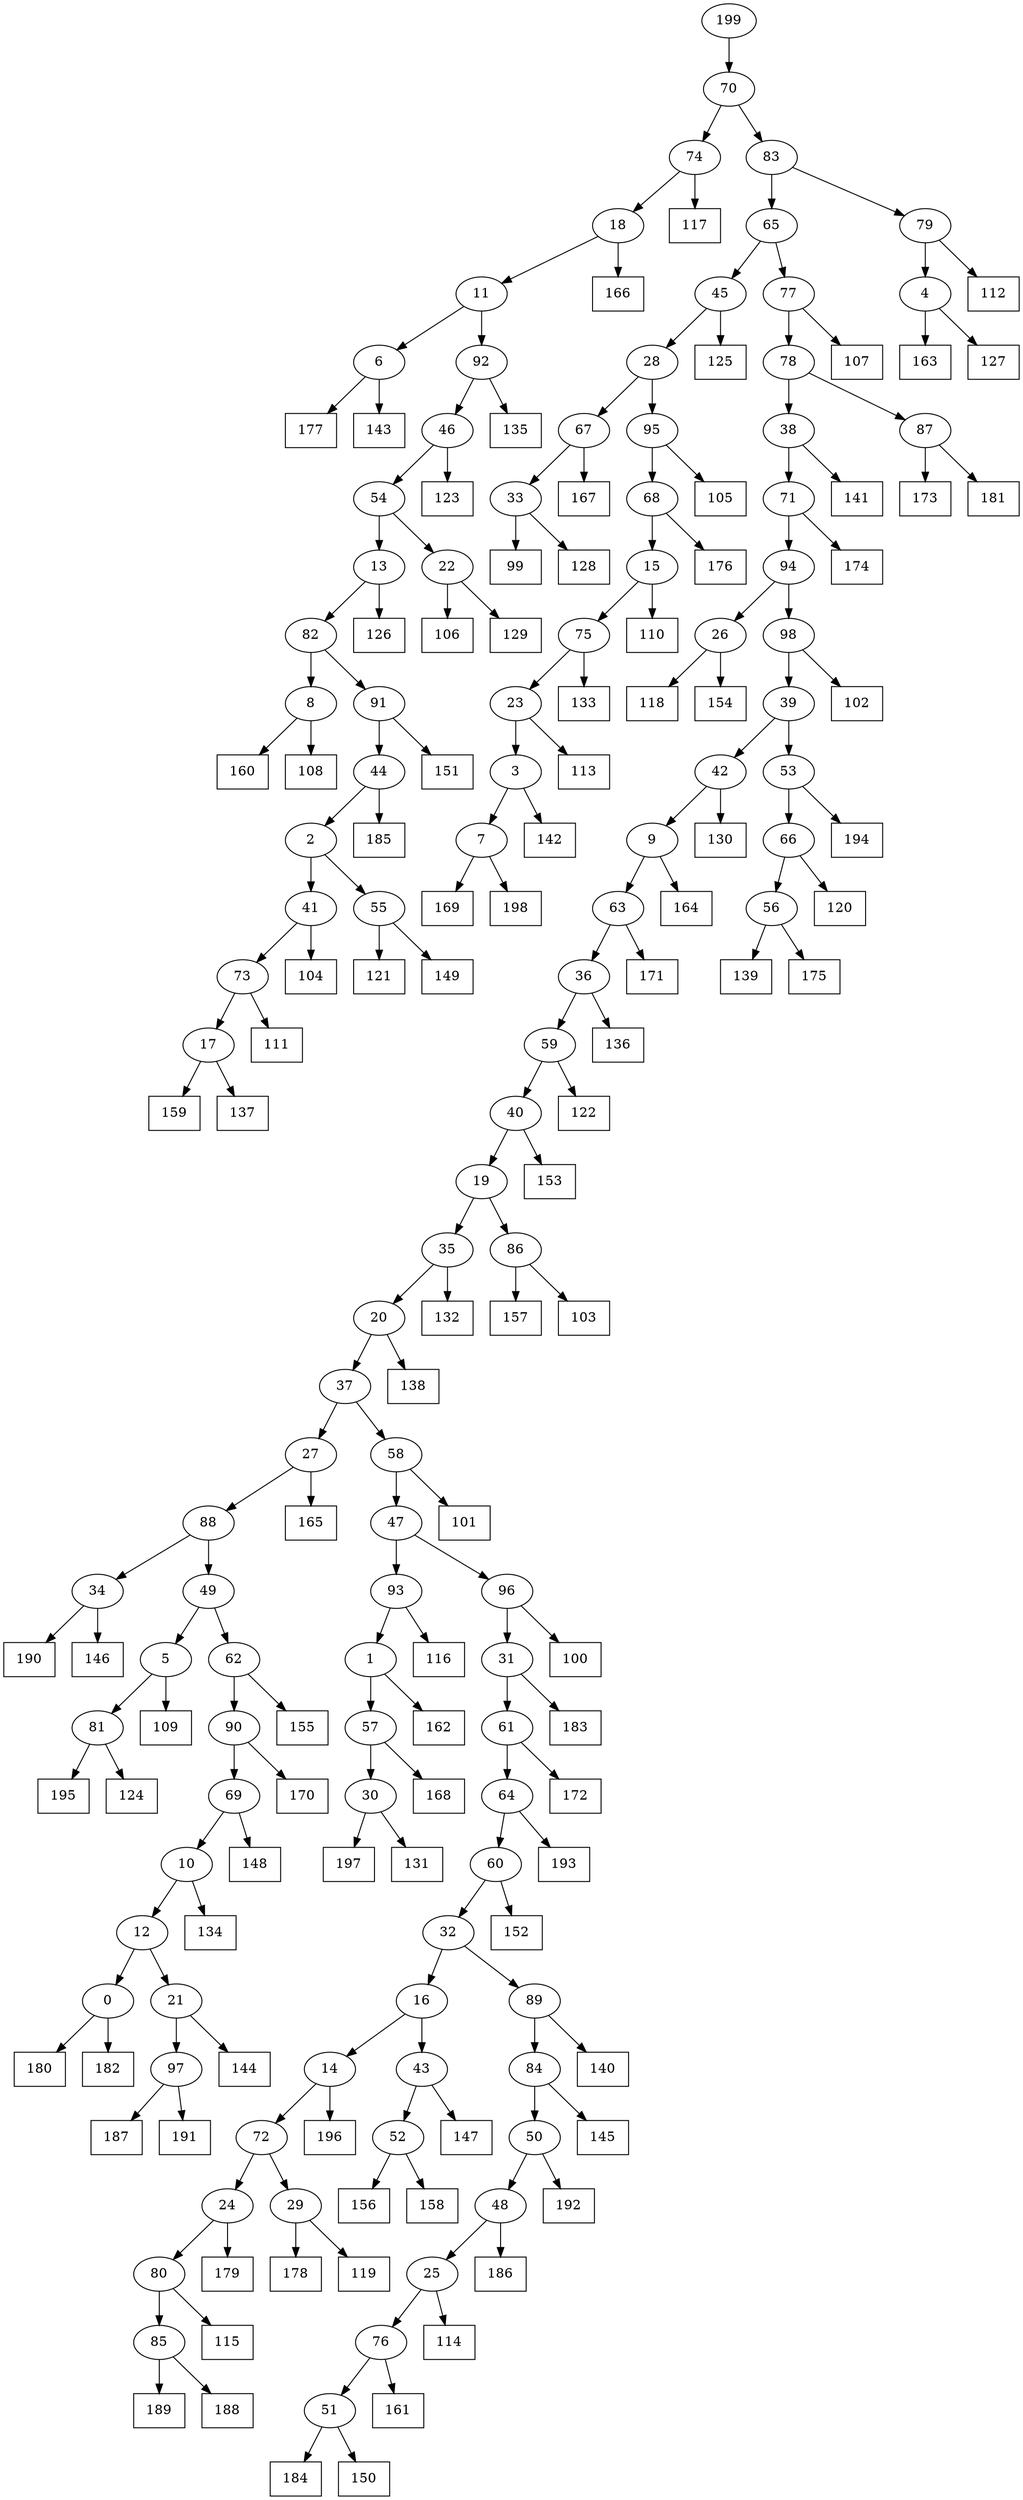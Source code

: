 digraph G {
0[label="0"];
1[label="1"];
2[label="2"];
3[label="3"];
4[label="4"];
5[label="5"];
6[label="6"];
7[label="7"];
8[label="8"];
9[label="9"];
10[label="10"];
11[label="11"];
12[label="12"];
13[label="13"];
14[label="14"];
15[label="15"];
16[label="16"];
17[label="17"];
18[label="18"];
19[label="19"];
20[label="20"];
21[label="21"];
22[label="22"];
23[label="23"];
24[label="24"];
25[label="25"];
26[label="26"];
27[label="27"];
28[label="28"];
29[label="29"];
30[label="30"];
31[label="31"];
32[label="32"];
33[label="33"];
34[label="34"];
35[label="35"];
36[label="36"];
37[label="37"];
38[label="38"];
39[label="39"];
40[label="40"];
41[label="41"];
42[label="42"];
43[label="43"];
44[label="44"];
45[label="45"];
46[label="46"];
47[label="47"];
48[label="48"];
49[label="49"];
50[label="50"];
51[label="51"];
52[label="52"];
53[label="53"];
54[label="54"];
55[label="55"];
56[label="56"];
57[label="57"];
58[label="58"];
59[label="59"];
60[label="60"];
61[label="61"];
62[label="62"];
63[label="63"];
64[label="64"];
65[label="65"];
66[label="66"];
67[label="67"];
68[label="68"];
69[label="69"];
70[label="70"];
71[label="71"];
72[label="72"];
73[label="73"];
74[label="74"];
75[label="75"];
76[label="76"];
77[label="77"];
78[label="78"];
79[label="79"];
80[label="80"];
81[label="81"];
82[label="82"];
83[label="83"];
84[label="84"];
85[label="85"];
86[label="86"];
87[label="87"];
88[label="88"];
89[label="89"];
90[label="90"];
91[label="91"];
92[label="92"];
93[label="93"];
94[label="94"];
95[label="95"];
96[label="96"];
97[label="97"];
98[label="98"];
99[shape=box,label="193"];
100[shape=box,label="185"];
101[shape=box,label="179"];
102[shape=box,label="168"];
103[shape=box,label="101"];
104[shape=box,label="163"];
105[shape=box,label="115"];
106[shape=box,label="160"];
107[shape=box,label="135"];
108[shape=box,label="177"];
109[shape=box,label="155"];
110[shape=box,label="130"];
111[shape=box,label="169"];
112[shape=box,label="140"];
113[shape=box,label="167"];
114[shape=box,label="139"];
115[shape=box,label="125"];
116[shape=box,label="162"];
117[shape=box,label="173"];
118[shape=box,label="120"];
119[shape=box,label="113"];
120[shape=box,label="176"];
121[shape=box,label="132"];
122[shape=box,label="184"];
123[shape=box,label="192"];
124[shape=box,label="165"];
125[shape=box,label="178"];
126[shape=box,label="136"];
127[shape=box,label="141"];
128[shape=box,label="153"];
129[shape=box,label="186"];
130[shape=box,label="180"];
131[shape=box,label="174"];
132[shape=box,label="106"];
133[shape=box,label="195"];
134[shape=box,label="159"];
135[shape=box,label="133"];
136[shape=box,label="116"];
137[shape=box,label="164"];
138[shape=box,label="187"];
139[shape=box,label="148"];
140[shape=box,label="99"];
141[shape=box,label="156"];
142[shape=box,label="138"];
143[shape=box,label="145"];
144[shape=box,label="100"];
145[shape=box,label="137"];
146[shape=box,label="128"];
147[shape=box,label="119"];
148[shape=box,label="157"];
149[shape=box,label="151"];
150[shape=box,label="197"];
151[shape=box,label="190"];
152[shape=box,label="146"];
153[shape=box,label="181"];
154[shape=box,label="194"];
155[shape=box,label="108"];
156[shape=box,label="124"];
157[shape=box,label="109"];
158[shape=box,label="196"];
159[shape=box,label="189"];
160[shape=box,label="144"];
161[shape=box,label="127"];
162[shape=box,label="152"];
163[shape=box,label="118"];
164[shape=box,label="175"];
165[shape=box,label="114"];
166[shape=box,label="121"];
167[shape=box,label="142"];
168[shape=box,label="110"];
169[shape=box,label="161"];
170[shape=box,label="191"];
171[shape=box,label="183"];
172[shape=box,label="182"];
173[shape=box,label="188"];
174[shape=box,label="105"];
175[shape=box,label="150"];
176[shape=box,label="154"];
177[shape=box,label="170"];
178[shape=box,label="143"];
179[shape=box,label="171"];
180[shape=box,label="107"];
181[shape=box,label="134"];
182[shape=box,label="112"];
183[shape=box,label="126"];
184[shape=box,label="129"];
185[shape=box,label="123"];
186[shape=box,label="104"];
187[shape=box,label="158"];
188[shape=box,label="131"];
189[shape=box,label="172"];
190[shape=box,label="198"];
191[shape=box,label="166"];
192[shape=box,label="122"];
193[shape=box,label="149"];
194[shape=box,label="147"];
195[shape=box,label="117"];
196[shape=box,label="102"];
197[shape=box,label="111"];
198[shape=box,label="103"];
199[label="199"];
34->151 ;
59->192 ;
94->98 ;
32->89 ;
69->139 ;
1->116 ;
52->141 ;
55->166 ;
97->138 ;
53->154 ;
46->185 ;
89->84 ;
4->161 ;
75->23 ;
23->119 ;
13->183 ;
51->122 ;
40->128 ;
50->123 ;
56->164 ;
21->160 ;
70->83 ;
90->177 ;
5->81 ;
90->69 ;
59->40 ;
44->2 ;
71->94 ;
60->162 ;
29->125 ;
84->143 ;
71->131 ;
43->194 ;
25->76 ;
76->51 ;
22->132 ;
51->175 ;
61->189 ;
79->4 ;
30->188 ;
91->149 ;
10->12 ;
77->78 ;
13->82 ;
76->169 ;
3->167 ;
36->59 ;
79->182 ;
39->53 ;
95->174 ;
77->180 ;
25->165 ;
97->170 ;
199->70 ;
14->158 ;
18->191 ;
89->112 ;
93->136 ;
0->172 ;
37->27 ;
98->196 ;
86->148 ;
66->56 ;
56->114 ;
87->153 ;
63->36 ;
36->126 ;
84->50 ;
85->173 ;
67->113 ;
96->144 ;
47->96 ;
64->60 ;
58->47 ;
33->146 ;
33->140 ;
62->109 ;
26->176 ;
92->46 ;
17->145 ;
92->107 ;
81->133 ;
96->31 ;
31->171 ;
11->6 ;
6->108 ;
6->178 ;
57->30 ;
46->54 ;
68->15 ;
15->168 ;
39->42 ;
42->110 ;
38->127 ;
47->93 ;
93->1 ;
70->74 ;
80->105 ;
12->21 ;
50->48 ;
48->25 ;
4->104 ;
16->43 ;
43->52 ;
54->13 ;
15->75 ;
75->135 ;
27->88 ;
95->68 ;
68->120 ;
24->101 ;
80->85 ;
85->159 ;
45->28 ;
35->121 ;
60->32 ;
81->156 ;
20->142 ;
30->150 ;
64->99 ;
19->86 ;
86->198 ;
87->117 ;
73->17 ;
17->134 ;
98->39 ;
5->157 ;
8->106 ;
2->55 ;
54->22 ;
22->184 ;
88->49 ;
49->5 ;
7->111 ;
23->3 ;
94->26 ;
26->163 ;
72->29 ;
74->195 ;
83->65 ;
65->77 ;
63->179 ;
35->20 ;
21->97 ;
82->8 ;
8->155 ;
41->73 ;
73->197 ;
11->92 ;
69->10 ;
10->181 ;
49->62 ;
1->57 ;
57->102 ;
55->193 ;
82->91 ;
91->44 ;
67->33 ;
78->38 ;
32->16 ;
53->66 ;
66->118 ;
27->124 ;
12->0 ;
0->130 ;
48->129 ;
9->137 ;
62->90 ;
20->37 ;
16->14 ;
28->95 ;
31->61 ;
61->64 ;
3->7 ;
14->72 ;
44->100 ;
40->19 ;
19->35 ;
38->71 ;
88->34 ;
34->152 ;
29->147 ;
42->9 ;
9->63 ;
7->190 ;
2->41 ;
41->186 ;
28->67 ;
72->24 ;
24->80 ;
83->79 ;
37->58 ;
58->103 ;
78->87 ;
65->45 ;
45->115 ;
52->187 ;
74->18 ;
18->11 ;
}
